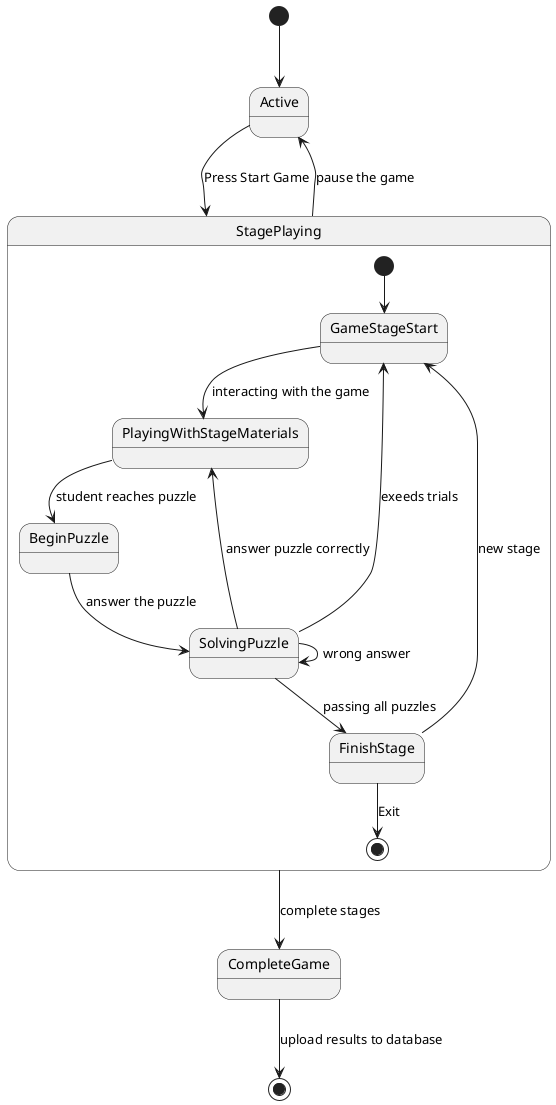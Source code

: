 @startuml
[*] --> Active

Active --> StagePlaying: Press Start Game



state StagePlaying {

[*] --> GameStageStart
GameStageStart --> PlayingWithStageMaterials: interacting with the game

PlayingWithStageMaterials --> BeginPuzzle: student reaches puzzle

BeginPuzzle --> SolvingPuzzle: answer the puzzle
SolvingPuzzle --> SolvingPuzzle: wrong answer
SolvingPuzzle --> PlayingWithStageMaterials: answer puzzle correctly
SolvingPuzzle --> GameStageStart: exeeds trials
SolvingPuzzle --> FinishStage: passing all puzzles
FinishStage -->GameStageStart: new stage
FinishStage -->[*]: Exit
}
StagePlaying --> Active: pause the game

StagePlaying --> CompleteGame: complete stages
CompleteGame --> [*]: upload results to database
@enduml
